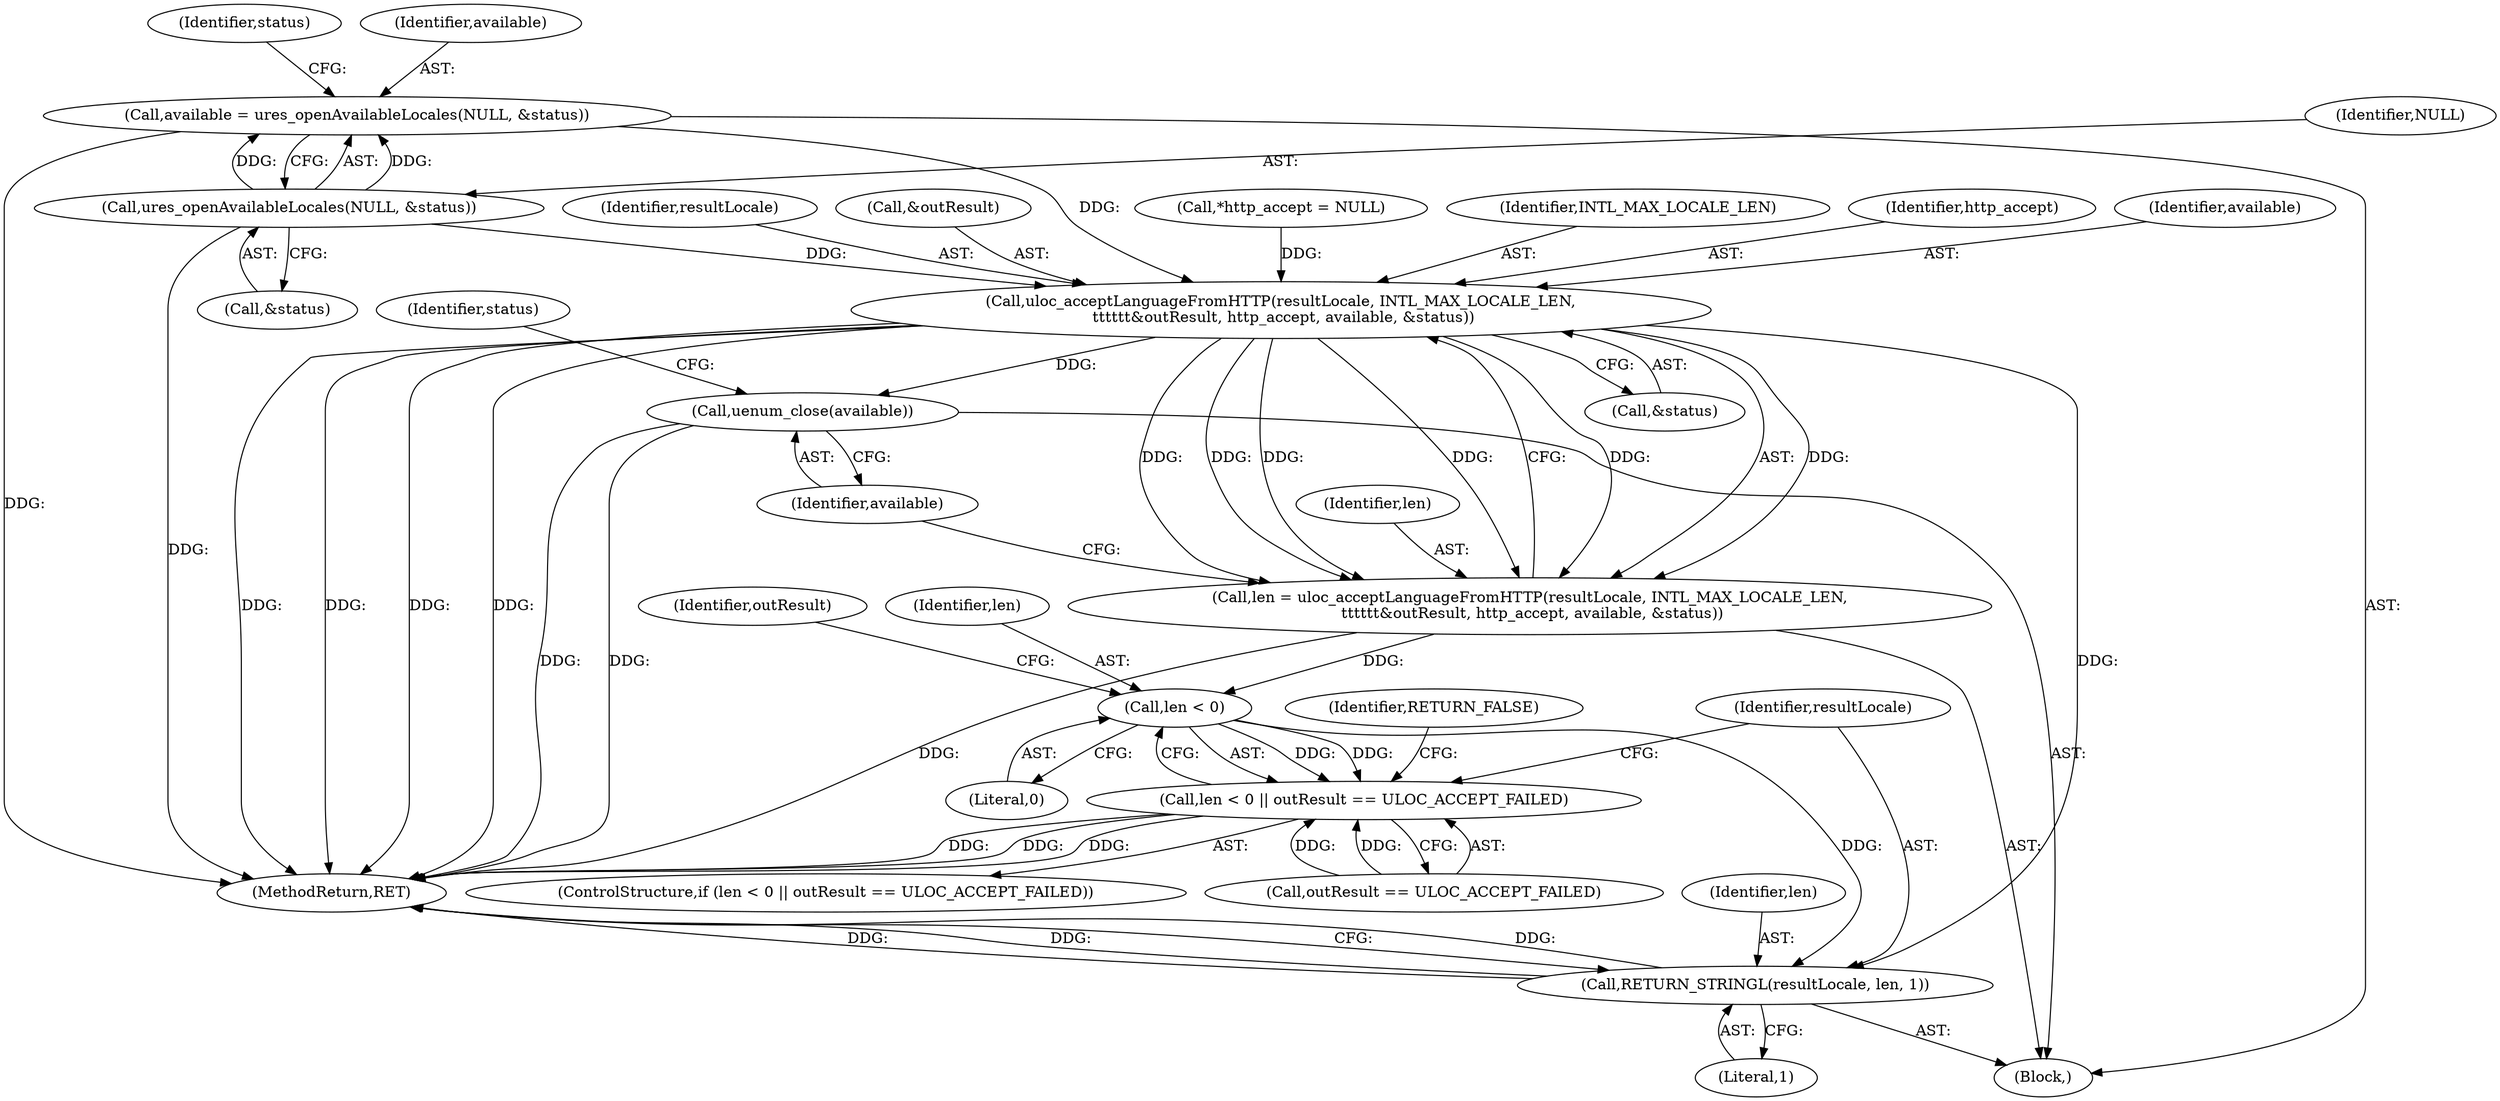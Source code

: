 digraph "0_php-src_97eff7eb57fc2320c267a949cffd622c38712484?w=1_12@API" {
"1000118" [label="(Call,available = ures_openAvailableLocales(NULL, &status))"];
"1000120" [label="(Call,ures_openAvailableLocales(NULL, &status))"];
"1000129" [label="(Call,uloc_acceptLanguageFromHTTP(resultLocale, INTL_MAX_LOCALE_LEN,\n \t\t\t\t\t\t&outResult, http_accept, available, &status))"];
"1000127" [label="(Call,len = uloc_acceptLanguageFromHTTP(resultLocale, INTL_MAX_LOCALE_LEN,\n \t\t\t\t\t\t&outResult, http_accept, available, &status))"];
"1000145" [label="(Call,len < 0)"];
"1000144" [label="(Call,len < 0 || outResult == ULOC_ACCEPT_FAILED)"];
"1000153" [label="(Call,RETURN_STRINGL(resultLocale, len, 1))"];
"1000138" [label="(Call,uenum_close(available))"];
"1000129" [label="(Call,uloc_acceptLanguageFromHTTP(resultLocale, INTL_MAX_LOCALE_LEN,\n \t\t\t\t\t\t&outResult, http_accept, available, &status))"];
"1000105" [label="(Call,*http_accept = NULL)"];
"1000125" [label="(Identifier,status)"];
"1000157" [label="(MethodReturn,RET)"];
"1000143" [label="(ControlStructure,if (len < 0 || outResult == ULOC_ACCEPT_FAILED))"];
"1000131" [label="(Identifier,INTL_MAX_LOCALE_LEN)"];
"1000136" [label="(Call,&status)"];
"1000152" [label="(Identifier,RETURN_FALSE)"];
"1000128" [label="(Identifier,len)"];
"1000119" [label="(Identifier,available)"];
"1000134" [label="(Identifier,http_accept)"];
"1000156" [label="(Literal,1)"];
"1000153" [label="(Call,RETURN_STRINGL(resultLocale, len, 1))"];
"1000144" [label="(Call,len < 0 || outResult == ULOC_ACCEPT_FAILED)"];
"1000147" [label="(Literal,0)"];
"1000141" [label="(Identifier,status)"];
"1000135" [label="(Identifier,available)"];
"1000121" [label="(Identifier,NULL)"];
"1000148" [label="(Call,outResult == ULOC_ACCEPT_FAILED)"];
"1000155" [label="(Identifier,len)"];
"1000120" [label="(Call,ures_openAvailableLocales(NULL, &status))"];
"1000139" [label="(Identifier,available)"];
"1000102" [label="(Block,)"];
"1000138" [label="(Call,uenum_close(available))"];
"1000146" [label="(Identifier,len)"];
"1000154" [label="(Identifier,resultLocale)"];
"1000122" [label="(Call,&status)"];
"1000149" [label="(Identifier,outResult)"];
"1000118" [label="(Call,available = ures_openAvailableLocales(NULL, &status))"];
"1000127" [label="(Call,len = uloc_acceptLanguageFromHTTP(resultLocale, INTL_MAX_LOCALE_LEN,\n \t\t\t\t\t\t&outResult, http_accept, available, &status))"];
"1000130" [label="(Identifier,resultLocale)"];
"1000132" [label="(Call,&outResult)"];
"1000145" [label="(Call,len < 0)"];
"1000118" -> "1000102"  [label="AST: "];
"1000118" -> "1000120"  [label="CFG: "];
"1000119" -> "1000118"  [label="AST: "];
"1000120" -> "1000118"  [label="AST: "];
"1000125" -> "1000118"  [label="CFG: "];
"1000118" -> "1000157"  [label="DDG: "];
"1000120" -> "1000118"  [label="DDG: "];
"1000120" -> "1000118"  [label="DDG: "];
"1000118" -> "1000129"  [label="DDG: "];
"1000120" -> "1000122"  [label="CFG: "];
"1000121" -> "1000120"  [label="AST: "];
"1000122" -> "1000120"  [label="AST: "];
"1000120" -> "1000157"  [label="DDG: "];
"1000120" -> "1000129"  [label="DDG: "];
"1000129" -> "1000127"  [label="AST: "];
"1000129" -> "1000136"  [label="CFG: "];
"1000130" -> "1000129"  [label="AST: "];
"1000131" -> "1000129"  [label="AST: "];
"1000132" -> "1000129"  [label="AST: "];
"1000134" -> "1000129"  [label="AST: "];
"1000135" -> "1000129"  [label="AST: "];
"1000136" -> "1000129"  [label="AST: "];
"1000127" -> "1000129"  [label="CFG: "];
"1000129" -> "1000157"  [label="DDG: "];
"1000129" -> "1000157"  [label="DDG: "];
"1000129" -> "1000157"  [label="DDG: "];
"1000129" -> "1000157"  [label="DDG: "];
"1000129" -> "1000127"  [label="DDG: "];
"1000129" -> "1000127"  [label="DDG: "];
"1000129" -> "1000127"  [label="DDG: "];
"1000129" -> "1000127"  [label="DDG: "];
"1000129" -> "1000127"  [label="DDG: "];
"1000129" -> "1000127"  [label="DDG: "];
"1000105" -> "1000129"  [label="DDG: "];
"1000129" -> "1000138"  [label="DDG: "];
"1000129" -> "1000153"  [label="DDG: "];
"1000127" -> "1000102"  [label="AST: "];
"1000128" -> "1000127"  [label="AST: "];
"1000139" -> "1000127"  [label="CFG: "];
"1000127" -> "1000157"  [label="DDG: "];
"1000127" -> "1000145"  [label="DDG: "];
"1000145" -> "1000144"  [label="AST: "];
"1000145" -> "1000147"  [label="CFG: "];
"1000146" -> "1000145"  [label="AST: "];
"1000147" -> "1000145"  [label="AST: "];
"1000149" -> "1000145"  [label="CFG: "];
"1000144" -> "1000145"  [label="CFG: "];
"1000145" -> "1000144"  [label="DDG: "];
"1000145" -> "1000144"  [label="DDG: "];
"1000145" -> "1000153"  [label="DDG: "];
"1000144" -> "1000143"  [label="AST: "];
"1000144" -> "1000148"  [label="CFG: "];
"1000148" -> "1000144"  [label="AST: "];
"1000152" -> "1000144"  [label="CFG: "];
"1000154" -> "1000144"  [label="CFG: "];
"1000144" -> "1000157"  [label="DDG: "];
"1000144" -> "1000157"  [label="DDG: "];
"1000144" -> "1000157"  [label="DDG: "];
"1000148" -> "1000144"  [label="DDG: "];
"1000148" -> "1000144"  [label="DDG: "];
"1000153" -> "1000102"  [label="AST: "];
"1000153" -> "1000156"  [label="CFG: "];
"1000154" -> "1000153"  [label="AST: "];
"1000155" -> "1000153"  [label="AST: "];
"1000156" -> "1000153"  [label="AST: "];
"1000157" -> "1000153"  [label="CFG: "];
"1000153" -> "1000157"  [label="DDG: "];
"1000153" -> "1000157"  [label="DDG: "];
"1000153" -> "1000157"  [label="DDG: "];
"1000138" -> "1000102"  [label="AST: "];
"1000138" -> "1000139"  [label="CFG: "];
"1000139" -> "1000138"  [label="AST: "];
"1000141" -> "1000138"  [label="CFG: "];
"1000138" -> "1000157"  [label="DDG: "];
"1000138" -> "1000157"  [label="DDG: "];
}
